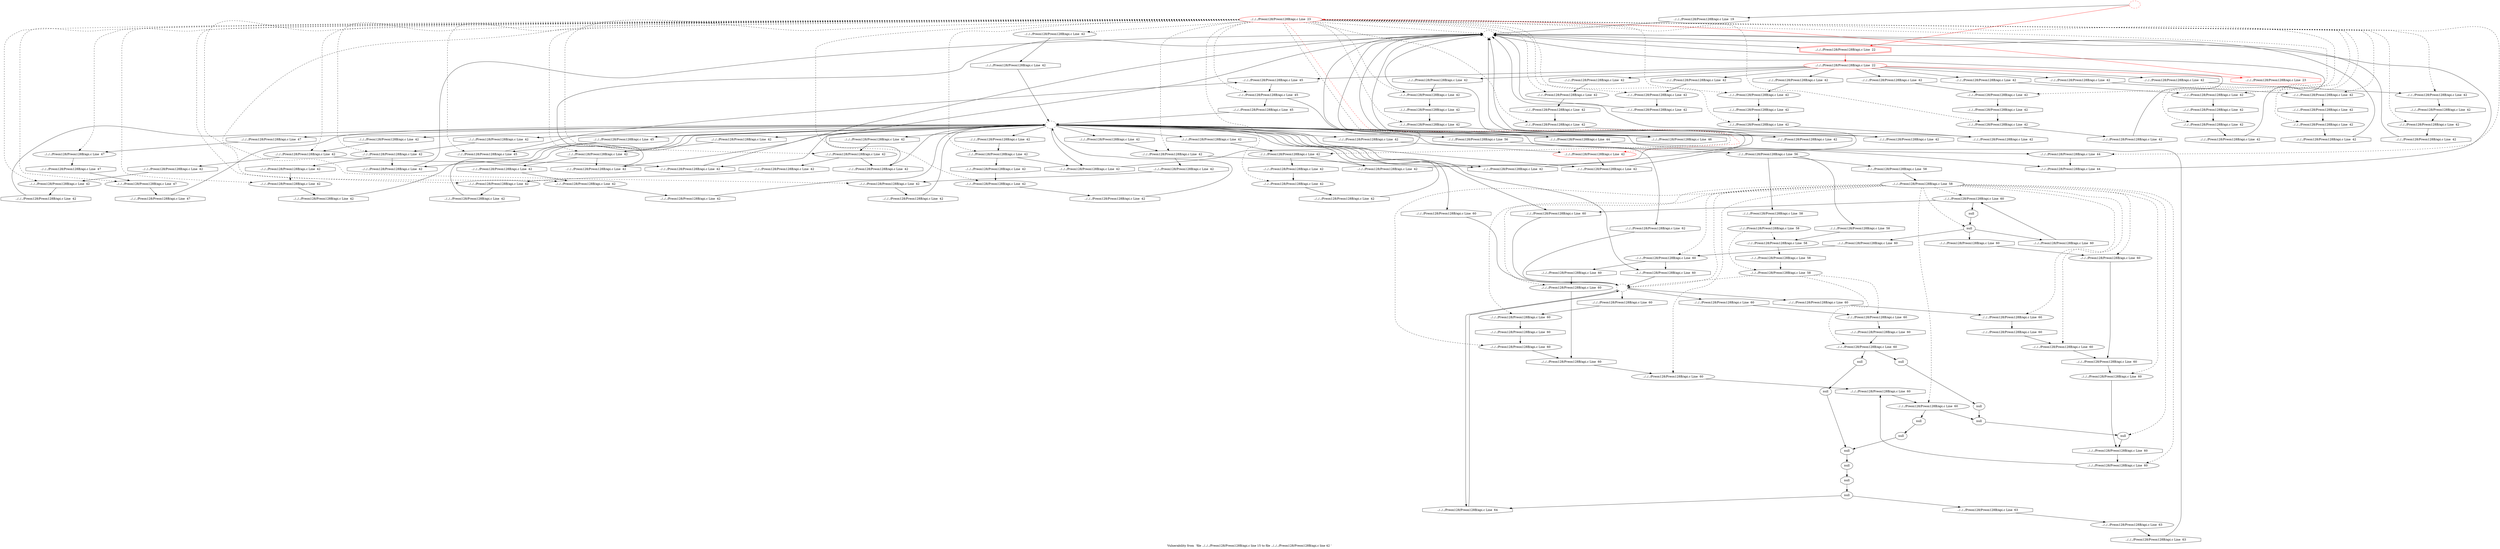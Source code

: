 digraph "Vulnerability from 'file ../../../Preon128/Preon128B/api.c line 15 to file ../../../Preon128/Preon128B/api.c line 42 '  "{
label="Vulnerability from  'file ../../../Preon128/Preon128B/api.c line 15 to file ../../../Preon128/Preon128B/api.c line 42 ' ";
node_1162[shape=ellipse,style=solid,label="../../../Preon128/Preon128B/api.c Line  23", color=red]
node_1157[shape=ellipse,style=dashed,label=""]
"node_1162"->"node_1157" [style=dashed]
node_1195[shape=ellipse,style=solid,label="../../../Preon128/Preon128B/api.c Line  42"]
"node_1162"->"node_1195" [style=dashed]
node_1239[shape=ellipse,style=solid,label="../../../Preon128/Preon128B/api.c Line  42"]
"node_1162"->"node_1239" [style=dashed]
node_1230[shape=ellipse,style=solid,label="../../../Preon128/Preon128B/api.c Line  42"]
"node_1162"->"node_1230" [style=dashed]
node_1232[shape=ellipse,style=solid,label="../../../Preon128/Preon128B/api.c Line  42"]
"node_1162"->"node_1232" [style=dashed]
node_1234[shape=ellipse,style=solid,label="../../../Preon128/Preon128B/api.c Line  42"]
"node_1162"->"node_1234" [style=dashed]
node_1228[shape=ellipse,style=solid,label="../../../Preon128/Preon128B/api.c Line  42"]
"node_1162"->"node_1228" [style=dashed]
node_1166[shape=ellipse,style=solid,label="../../../Preon128/Preon128B/api.c Line  42"]
"node_1162"->"node_1166" [style=dashed]
node_1188[shape=ellipse,style=solid,label="../../../Preon128/Preon128B/api.c Line  42"]
"node_1162"->"node_1188" [style=dashed]
node_1179[shape=ellipse,style=solid,label="../../../Preon128/Preon128B/api.c Line  42"]
"node_1162"->"node_1179" [style=dashed]
node_1219[shape=ellipse,style=solid,label="../../../Preon128/Preon128B/api.c Line  42"]
"node_1162"->"node_1219" [style=dashed]
node_1221[shape=ellipse,style=solid,label="../../../Preon128/Preon128B/api.c Line  42"]
"node_1162"->"node_1221" [style=dashed]
node_1197[shape=ellipse,style=solid,label="../../../Preon128/Preon128B/api.c Line  42"]
"node_1162"->"node_1197" [style=dashed]
node_1217[shape=ellipse,style=solid,label="../../../Preon128/Preon128B/api.c Line  42"]
"node_1162"->"node_1217" [style=dashed]
node_1253[shape=ellipse,style=solid,label="../../../Preon128/Preon128B/api.c Line  45"]
"node_1162"->"node_1253" [style=dashed]
node_1255[shape=ellipse,style=solid,label="../../../Preon128/Preon128B/api.c Line  45"]
"node_1162"->"node_1255" [style=dashed]
node_1259[shape=ellipse,style=solid,label="../../../Preon128/Preon128B/api.c Line  47"]
"node_1162"->"node_1259" [style=dashed]
node_1202[shape=ellipse,style=solid,label="../../../Preon128/Preon128B/api.c Line  42"]
"node_1162"->"node_1202" [style=dashed]
node_1184[shape=ellipse,style=solid,label="../../../Preon128/Preon128B/api.c Line  42"]
"node_1162"->"node_1184" [style=dashed]
node_1186[shape=ellipse,style=solid,label="../../../Preon128/Preon128B/api.c Line  42"]
"node_1162"->"node_1186" [style=dashed]
node_1164[shape=ellipse,style=solid,label="../../../Preon128/Preon128B/api.c Line  42"]
"node_1162"->"node_1164" [style=dashed]
node_1223[shape=ellipse,style=solid,label="../../../Preon128/Preon128B/api.c Line  42"]
"node_1162"->"node_1223" [style=dashed]
node_1168[shape=ellipse,style=solid,label="../../../Preon128/Preon128B/api.c Line  42"]
"node_1162"->"node_1168" [style=dashed]
node_1190[shape=ellipse,style=solid,label="../../../Preon128/Preon128B/api.c Line  42"]
"node_1162"->"node_1190" [style=dashed]
node_1200[shape=ellipse,style=solid,label="../../../Preon128/Preon128B/api.c Line  42"]
"node_1162"->"node_1200" [style=dashed]
node_1177[shape=ellipse,style=solid,label="../../../Preon128/Preon128B/api.c Line  42"]
"node_1162"->"node_1177" [style=dashed]
node_1209[shape=ellipse,style=solid,label="../../../Preon128/Preon128B/api.c Line  42"]
"node_1162"->"node_1209" [style=dashed]
node_1173[shape=ellipse,style=solid,label="../../../Preon128/Preon128B/api.c Line  42"]
"node_1162"->"node_1173" [style=dashed]
node_1175[shape=ellipse,style=solid,label="../../../Preon128/Preon128B/api.c Line  42"]
"node_1162"->"node_1175" [style=dashed]
node_1211[shape=ellipse,style=solid,label="../../../Preon128/Preon128B/api.c Line  42", color=red]
"node_1162"->"node_1211" [color=red, style=dashed]
node_1213[shape=ellipse,style=solid,label="../../../Preon128/Preon128B/api.c Line  42"]
"node_1162"->"node_1213" [style=dashed]
node_1241[shape=ellipse,style=solid,label="../../../Preon128/Preon128B/api.c Line  42"]
"node_1162"->"node_1241" [style=dashed]
node_1243[shape=ellipse,style=solid,label="../../../Preon128/Preon128B/api.c Line  42"]
"node_1162"->"node_1243" [style=dashed]
node_1245[shape=ellipse,style=solid,label="../../../Preon128/Preon128B/api.c Line  42"]
"node_1162"->"node_1245" [style=dashed]
node_1250[shape=ellipse,style=solid,label="../../../Preon128/Preon128B/api.c Line  44"]
"node_1162"->"node_1250" [style=dashed]
node_1207[shape=ellipse,style=solid,label="../../../Preon128/Preon128B/api.c Line  42"]
"node_1162"->"node_1207" [style=dashed]
node_1261[shape=ellipse,style=solid,label="../../../Preon128/Preon128B/api.c Line  47"]
"node_1162"->"node_1261" [style=dashed]
node_1161[shape=doubleoctagon,style=solid,label="../../../Preon128/Preon128B/api.c Line  22", color=red]
node_1160[shape=ellipse,style=solid,label="../../../Preon128/Preon128B/api.c Line  22", color=red]
"node_1161"->"node_1160" [color=red]
node_1196[shape=octagon,style=solid,label="../../../Preon128/Preon128B/api.c Line  42"]
"node_1160"->"node_1196"
node_1240[shape=octagon,style=solid,label="../../../Preon128/Preon128B/api.c Line  42"]
"node_1160"->"node_1240"
node_1229[shape=octagon,style=solid,label="../../../Preon128/Preon128B/api.c Line  42"]
"node_1160"->"node_1229"
node_1218[shape=octagon,style=solid,label="../../../Preon128/Preon128B/api.c Line  42"]
"node_1160"->"node_1218"
node_1163[shape=octagon,style=solid,label="../../../Preon128/Preon128B/api.c Line  23", color=red]
"node_1160"->"node_1163" [color=red]
node_1256[shape=octagon,style=solid,label="../../../Preon128/Preon128B/api.c Line  45"]
"node_1160"->"node_1256"
node_1185[shape=octagon,style=solid,label="../../../Preon128/Preon128B/api.c Line  42"]
"node_1160"->"node_1185"
node_1174[shape=octagon,style=solid,label="../../../Preon128/Preon128B/api.c Line  42"]
"node_1160"->"node_1174"
node_1165[shape=octagon,style=solid,label="../../../Preon128/Preon128B/api.c Line  42"]
"node_1160"->"node_1165"
node_1208[shape=octagon,style=solid,label="../../../Preon128/Preon128B/api.c Line  42"]
"node_1160"->"node_1208"
node_1159[shape=ellipse,style=dashed,label="", color=red]
"node_1159"->"node_1161" [color=red]
node_1158[shape=octagon,style=solid,label="../../../Preon128/Preon128B/api.c Line  19"]
"node_1159"->"node_1158"
"node_1158"->"node_1157"
"node_1157"->"node_1161"
node_1156[shape=ellipse,style=dashed,label=""]
node_1237[shape=octagon,style=solid,label="../../../Preon128/Preon128B/api.c Line  42"]
"node_1156"->"node_1237"
node_1233[shape=octagon,style=solid,label="../../../Preon128/Preon128B/api.c Line  42"]
"node_1156"->"node_1233"
node_1182[shape=octagon,style=solid,label="../../../Preon128/Preon128B/api.c Line  42"]
"node_1156"->"node_1182"
node_1226[shape=octagon,style=solid,label="../../../Preon128/Preon128B/api.c Line  42"]
"node_1156"->"node_1226"
node_1310[shape=octagon,style=solid,label="../../../Preon128/Preon128B/api.c Line  60"]
"node_1156"->"node_1310"
node_1319[shape=octagon,style=solid,label="../../../Preon128/Preon128B/api.c Line  62"]
"node_1156"->"node_1319"
node_1293[shape=octagon,style=solid,label="../../../Preon128/Preon128B/api.c Line  60"]
"node_1156"->"node_1293"
node_1215[shape=octagon,style=solid,label="../../../Preon128/Preon128B/api.c Line  42"]
"node_1156"->"node_1215"
node_1254[shape=octagon,style=solid,label="../../../Preon128/Preon128B/api.c Line  45"]
"node_1156"->"node_1254"
node_1258[shape=octagon,style=solid,label="../../../Preon128/Preon128B/api.c Line  46"]
"node_1156"->"node_1258"
node_1193[shape=octagon,style=solid,label="../../../Preon128/Preon128B/api.c Line  42"]
"node_1156"->"node_1193"
node_1201[shape=octagon,style=solid,label="../../../Preon128/Preon128B/api.c Line  42"]
"node_1156"->"node_1201"
node_1222[shape=octagon,style=solid,label="../../../Preon128/Preon128B/api.c Line  42"]
"node_1156"->"node_1222"
node_1171[shape=octagon,style=solid,label="../../../Preon128/Preon128B/api.c Line  42"]
"node_1156"->"node_1171"
node_1189[shape=octagon,style=solid,label="../../../Preon128/Preon128B/api.c Line  42"]
"node_1156"->"node_1189"
node_1167[shape=octagon,style=solid,label="../../../Preon128/Preon128B/api.c Line  42"]
"node_1156"->"node_1167"
node_1272[shape=octagon,style=solid,label="../../../Preon128/Preon128B/api.c Line  60"]
"node_1156"->"node_1272"
node_1178[shape=octagon,style=solid,label="../../../Preon128/Preon128B/api.c Line  42"]
"node_1156"->"node_1178"
node_1212[shape=octagon,style=solid,label="../../../Preon128/Preon128B/api.c Line  42"]
"node_1156"->"node_1212"
node_1244[shape=octagon,style=solid,label="../../../Preon128/Preon128B/api.c Line  42"]
"node_1156"->"node_1244"
node_1248[shape=octagon,style=solid,label="../../../Preon128/Preon128B/api.c Line  42"]
"node_1156"->"node_1248"
node_1251[shape=octagon,style=solid,label="../../../Preon128/Preon128B/api.c Line  44"]
"node_1156"->"node_1251"
node_1252[shape=octagon,style=solid,label="../../../Preon128/Preon128B/api.c Line  44"]
"node_1156"->"node_1252"
node_1205[shape=octagon,style=solid,label="../../../Preon128/Preon128B/api.c Line  42"]
"node_1156"->"node_1205"
node_1260[shape=octagon,style=solid,label="../../../Preon128/Preon128B/api.c Line  47"]
"node_1156"->"node_1260"
node_1264[shape=octagon,style=solid,label="../../../Preon128/Preon128B/api.c Line  56"]
"node_1156"->"node_1264"
node_1198[shape=octagon,style=solid,label="../../../Preon128/Preon128B/api.c Line  42"]
"node_1195"->"node_1198"
"node_1196"->"node_1195"
node_1235[shape=octagon,style=solid,label="../../../Preon128/Preon128B/api.c Line  42"]
"node_1235"->"node_1234"
node_1236[shape=octagon,style=solid,label="../../../Preon128/Preon128B/api.c Line  42"]
"node_1236"->"node_1156"
"node_1237"->"node_1157"
node_1238[shape=octagon,style=solid,label="../../../Preon128/Preon128B/api.c Line  42"]
"node_1238"->"node_1157"
node_1242[shape=octagon,style=solid,label="../../../Preon128/Preon128B/api.c Line  42"]
"node_1239"->"node_1242"
"node_1240"->"node_1239"
"node_1230"->"node_1238"
node_1231[shape=octagon,style=solid,label="../../../Preon128/Preon128B/api.c Line  42"]
"node_1231"->"node_1230"
"node_1232"->"node_1235"
"node_1232"->"node_1237"
"node_1233"->"node_1232"
"node_1234"->"node_1236"
node_1181[shape=octagon,style=solid,label="../../../Preon128/Preon128B/api.c Line  42"]
"node_1181"->"node_1156"
"node_1182"->"node_1157"
"node_1226"->"node_1157"
node_1227[shape=octagon,style=solid,label="../../../Preon128/Preon128B/api.c Line  42"]
"node_1227"->"node_1157"
"node_1228"->"node_1231"
"node_1229"->"node_1228"
node_1283[shape=ellipse,style=solid,label="null"]
node_1316[shape=octagon,style=solid,label="null"]
"node_1283"->"node_1316"
node_1284[shape=octagon,style=solid,label="null"]
"node_1284"->"node_1283"
node_1285[shape=ellipse,style=solid,label="../../../Preon128/Preon128B/api.c Line  60"]
"node_1285"->"node_1284"
node_1314[shape=octagon,style=solid,label="null"]
"node_1285"->"node_1314"
node_1286[shape=octagon,style=solid,label="../../../Preon128/Preon128B/api.c Line  60"]
"node_1286"->"node_1285"
node_1287[shape=ellipse,style=solid,label="../../../Preon128/Preon128B/api.c Line  60"]
"node_1287"->"node_1286"
node_1288[shape=octagon,style=solid,label="../../../Preon128/Preon128B/api.c Line  60"]
"node_1288"->"node_1287"
node_1289[shape=ellipse,style=solid,label="../../../Preon128/Preon128B/api.c Line  60"]
"node_1289"->"node_1288"
node_1290[shape=octagon,style=solid,label="../../../Preon128/Preon128B/api.c Line  60"]
"node_1290"->"node_1289"
node_1169[shape=octagon,style=solid,label="../../../Preon128/Preon128B/api.c Line  42"]
"node_1166"->"node_1169"
"node_1166"->"node_1171"
node_1187[shape=octagon,style=solid,label="../../../Preon128/Preon128B/api.c Line  42"]
"node_1187"->"node_1186"
"node_1188"->"node_1193"
node_1191[shape=octagon,style=solid,label="../../../Preon128/Preon128B/api.c Line  42"]
"node_1188"->"node_1191"
node_1271[shape=ellipse,style=dashed,label=""]
"node_1310"->"node_1271"
node_1311[shape=ellipse,style=solid,label="../../../Preon128/Preon128B/api.c Line  60"]
node_1305[shape=octagon,style=solid,label="../../../Preon128/Preon128B/api.c Line  60"]
"node_1311"->"node_1305"
node_1312[shape=octagon,style=solid,label="../../../Preon128/Preon128B/api.c Line  60"]
"node_1312"->"node_1311"
node_1313[shape=ellipse,style=solid,label="null"]
node_1303[shape=octagon,style=solid,label="../../../Preon128/Preon128B/api.c Line  60"]
"node_1313"->"node_1303"
"node_1314"->"node_1313"
node_1315[shape=ellipse,style=solid,label="null"]
node_1318[shape=octagon,style=solid,label="null"]
"node_1315"->"node_1318"
"node_1316"->"node_1315"
node_1317[shape=ellipse,style=solid,label="null"]
node_1321[shape=octagon,style=solid,label="../../../Preon128/Preon128B/api.c Line  63"]
"node_1317"->"node_1321"
node_1323[shape=octagon,style=solid,label="../../../Preon128/Preon128B/api.c Line  64"]
"node_1317"->"node_1323"
"node_1318"->"node_1317"
"node_1319"->"node_1271"
node_1320[shape=ellipse,style=solid,label="../../../Preon128/Preon128B/api.c Line  63"]
node_1322[shape=octagon,style=solid,label="../../../Preon128/Preon128B/api.c Line  63"]
"node_1320"->"node_1322"
"node_1179"->"node_1181"
"node_1218"->"node_1217"
"node_1219"->"node_1227"
node_1220[shape=octagon,style=solid,label="../../../Preon128/Preon128B/api.c Line  42"]
"node_1220"->"node_1219"
"node_1221"->"node_1226"
node_1224[shape=octagon,style=solid,label="../../../Preon128/Preon128B/api.c Line  42"]
"node_1221"->"node_1224"
node_1291[shape=ellipse,style=solid,label="../../../Preon128/Preon128B/api.c Line  60"]
"node_1291"->"node_1290"
node_1292[shape=octagon,style=solid,label="../../../Preon128/Preon128B/api.c Line  60"]
"node_1292"->"node_1291"
"node_1293"->"node_1271"
node_1294[shape=ellipse,style=solid,label="../../../Preon128/Preon128B/api.c Line  60"]
"node_1294"->"node_1293"
node_1297[shape=octagon,style=solid,label="null"]
"node_1294"->"node_1297"
node_1295[shape=octagon,style=solid,label="../../../Preon128/Preon128B/api.c Line  60"]
"node_1295"->"node_1294"
node_1296[shape=ellipse,style=solid,label="null"]
"node_1296"->"node_1312"
"node_1296"->"node_1295"
node_1301[shape=octagon,style=solid,label="../../../Preon128/Preon128B/api.c Line  60"]
"node_1296"->"node_1301"
"node_1297"->"node_1296"
node_1298[shape=ellipse,style=solid,label="../../../Preon128/Preon128B/api.c Line  60"]
"node_1298"->"node_1288"
node_1299[shape=octagon,style=solid,label="../../../Preon128/Preon128B/api.c Line  60"]
"node_1299"->"node_1298"
"node_1163"->"node_1162" [color=red]
node_1206[shape=octagon,style=solid,label="../../../Preon128/Preon128B/api.c Line  42"]
"node_1197"->"node_1206"
"node_1198"->"node_1197"
node_1180[shape=octagon,style=solid,label="../../../Preon128/Preon128B/api.c Line  42"]
"node_1180"->"node_1179"
node_1214[shape=octagon,style=solid,label="../../../Preon128/Preon128B/api.c Line  42"]
"node_1214"->"node_1156"
"node_1215"->"node_1157"
node_1216[shape=octagon,style=solid,label="../../../Preon128/Preon128B/api.c Line  42"]
"node_1216"->"node_1157"
"node_1217"->"node_1220"
node_1275[shape=ellipse,style=solid,label="../../../Preon128/Preon128B/api.c Line  60"]
node_1278[shape=octagon,style=solid,label="null"]
"node_1275"->"node_1278"
node_1280[shape=octagon,style=solid,label="null"]
"node_1275"->"node_1280"
node_1276[shape=octagon,style=solid,label="../../../Preon128/Preon128B/api.c Line  60"]
"node_1276"->"node_1275"
node_1277[shape=ellipse,style=solid,label="null"]
"node_1277"->"node_1316"
"node_1278"->"node_1277"
node_1279[shape=ellipse,style=solid,label="null"]
"node_1279"->"node_1314"
"node_1280"->"node_1279"
node_1281[shape=ellipse,style=solid,label="../../../Preon128/Preon128B/api.c Line  58"]
"node_1281"->"node_1285" [style=dashed]
"node_1281"->"node_1287" [style=dashed]
"node_1281"->"node_1289" [style=dashed]
"node_1281"->"node_1311" [style=dashed]
"node_1281"->"node_1313" [style=dashed]
"node_1281"->"node_1291" [style=dashed]
"node_1281"->"node_1294" [style=dashed]
"node_1281"->"node_1296" [style=dashed]
"node_1281"->"node_1298" [style=dashed]
"node_1281"->"node_1271" [style=dashed]
node_1300[shape=ellipse,style=solid,label="../../../Preon128/Preon128B/api.c Line  60"]
"node_1281"->"node_1300" [style=dashed]
node_1302[shape=ellipse,style=solid,label="../../../Preon128/Preon128B/api.c Line  60"]
"node_1281"->"node_1302" [style=dashed]
node_1304[shape=ellipse,style=solid,label="../../../Preon128/Preon128B/api.c Line  60"]
"node_1281"->"node_1304" [style=dashed]
node_1306[shape=ellipse,style=solid,label="../../../Preon128/Preon128B/api.c Line  60"]
"node_1281"->"node_1306" [style=dashed]
node_1308[shape=ellipse,style=solid,label="../../../Preon128/Preon128B/api.c Line  60"]
"node_1281"->"node_1308" [style=dashed]
node_1282[shape=octagon,style=solid,label="../../../Preon128/Preon128B/api.c Line  58"]
"node_1282"->"node_1281"
"node_1169"->"node_1168"
node_1203[shape=octagon,style=solid,label="../../../Preon128/Preon128B/api.c Line  42"]
"node_1203"->"node_1202"
node_1204[shape=octagon,style=solid,label="../../../Preon128/Preon128B/api.c Line  42"]
"node_1204"->"node_1156"
"node_1253"->"node_1256"
"node_1254"->"node_1253"
node_1257[shape=octagon,style=solid,label="../../../Preon128/Preon128B/api.c Line  45"]
"node_1255"->"node_1257"
"node_1255"->"node_1258"
"node_1256"->"node_1255"
"node_1257"->"node_1156"
"node_1258"->"node_1157"
node_1262[shape=octagon,style=solid,label="../../../Preon128/Preon128B/api.c Line  47"]
"node_1259"->"node_1262"
"node_1193"->"node_1157"
node_1194[shape=octagon,style=solid,label="../../../Preon128/Preon128B/api.c Line  42"]
"node_1194"->"node_1157"
node_1170[shape=octagon,style=solid,label="../../../Preon128/Preon128B/api.c Line  42"]
"node_1170"->"node_1156"
"node_1201"->"node_1200"
"node_1202"->"node_1204"
node_1183[shape=octagon,style=solid,label="../../../Preon128/Preon128B/api.c Line  42"]
"node_1183"->"node_1157"
"node_1184"->"node_1187"
"node_1185"->"node_1184"
"node_1186"->"node_1194"
"node_1174"->"node_1173"
"node_1165"->"node_1164"
node_1172[shape=octagon,style=solid,label="../../../Preon128/Preon128B/api.c Line  42"]
"node_1164"->"node_1172"
"node_1222"->"node_1221"
node_1225[shape=octagon,style=solid,label="../../../Preon128/Preon128B/api.c Line  42"]
"node_1223"->"node_1225"
"node_1224"->"node_1223"
"node_1225"->"node_1156"
"node_1171"->"node_1157"
"node_1168"->"node_1170"
"node_1189"->"node_1188"
node_1192[shape=octagon,style=solid,label="../../../Preon128/Preon128B/api.c Line  42"]
"node_1190"->"node_1192"
"node_1172"->"node_1157"
node_1199[shape=octagon,style=solid,label="../../../Preon128/Preon128B/api.c Line  47"]
"node_1199"->"node_1156"
"node_1200"->"node_1203"
"node_1200"->"node_1205"
"node_1167"->"node_1166"
"node_1177"->"node_1182"
"node_1177"->"node_1180"
"node_1208"->"node_1207"
"node_1209"->"node_1216"
node_1210[shape=octagon,style=solid,label="../../../Preon128/Preon128B/api.c Line  42"]
"node_1210"->"node_1209"
node_1267[shape=ellipse,style=solid,label="../../../Preon128/Preon128B/api.c Line  58"]
node_1270[shape=octagon,style=solid,label="../../../Preon128/Preon128B/api.c Line  58"]
"node_1267"->"node_1270"
node_1268[shape=octagon,style=solid,label="../../../Preon128/Preon128B/api.c Line  58"]
"node_1268"->"node_1267"
node_1269[shape=ellipse,style=solid,label="../../../Preon128/Preon128B/api.c Line  58"]
"node_1269"->"node_1275" [style=dashed]
"node_1269"->"node_1271" [style=dashed]
node_1273[shape=ellipse,style=solid,label="../../../Preon128/Preon128B/api.c Line  60"]
"node_1269"->"node_1273" [style=dashed]
"node_1270"->"node_1269"
"node_1271"->"node_1292"
node_1274[shape=octagon,style=solid,label="../../../Preon128/Preon128B/api.c Line  60"]
"node_1271"->"node_1274"
node_1309[shape=octagon,style=solid,label="../../../Preon128/Preon128B/api.c Line  60"]
"node_1271"->"node_1309"
"node_1271"->"node_1323"
"node_1272"->"node_1271"
"node_1273"->"node_1276"
"node_1274"->"node_1273"
node_1176[shape=octagon,style=solid,label="../../../Preon128/Preon128B/api.c Line  42"]
"node_1173"->"node_1176"
"node_1178"->"node_1177"
"node_1175"->"node_1183"
"node_1191"->"node_1190"
"node_1192"->"node_1156"
"node_1211"->"node_1215"
"node_1212"->"node_1211"
"node_1213"->"node_1214"
node_1249[shape=octagon,style=solid,label="../../../Preon128/Preon128B/api.c Line  42"]
"node_1241"->"node_1249"
"node_1242"->"node_1241"
node_1246[shape=octagon,style=solid,label="../../../Preon128/Preon128B/api.c Line  42"]
"node_1243"->"node_1246"
"node_1243"->"node_1248"
"node_1244"->"node_1243"
node_1247[shape=octagon,style=solid,label="../../../Preon128/Preon128B/api.c Line  42"]
"node_1245"->"node_1247"
"node_1246"->"node_1245"
"node_1300"->"node_1310"
"node_1300"->"node_1299"
"node_1301"->"node_1300"
"node_1302"->"node_1286"
"node_1303"->"node_1302"
"node_1304"->"node_1303"
"node_1305"->"node_1304"
"node_1306"->"node_1305"
node_1307[shape=octagon,style=solid,label="../../../Preon128/Preon128B/api.c Line  60"]
"node_1307"->"node_1306"
"node_1308"->"node_1307"
"node_1309"->"node_1308"
"node_1247"->"node_1156"
"node_1248"->"node_1157"
"node_1249"->"node_1157"
"node_1250"->"node_1252"
"node_1251"->"node_1250"
"node_1252"->"node_1157"
"node_1205"->"node_1157"
"node_1206"->"node_1157"
"node_1207"->"node_1210"
"node_1176"->"node_1175"
"node_1260"->"node_1259"
"node_1261"->"node_1199"
"node_1262"->"node_1261"
node_1263[shape=ellipse,style=solid,label="../../../Preon128/Preon128B/api.c Line  56"]
"node_1263"->"node_1282"
"node_1263"->"node_1268"
node_1266[shape=octagon,style=solid,label="../../../Preon128/Preon128B/api.c Line  58"]
"node_1263"->"node_1266"
"node_1264"->"node_1263"
node_1265[shape=ellipse,style=solid,label="../../../Preon128/Preon128B/api.c Line  58"]
"node_1265"->"node_1267" [style=dashed]
"node_1265"->"node_1269" [style=dashed]
"node_1266"->"node_1265"
"node_1321"->"node_1320"
"node_1322"->"node_1156"
"node_1323"->"node_1271"
}

